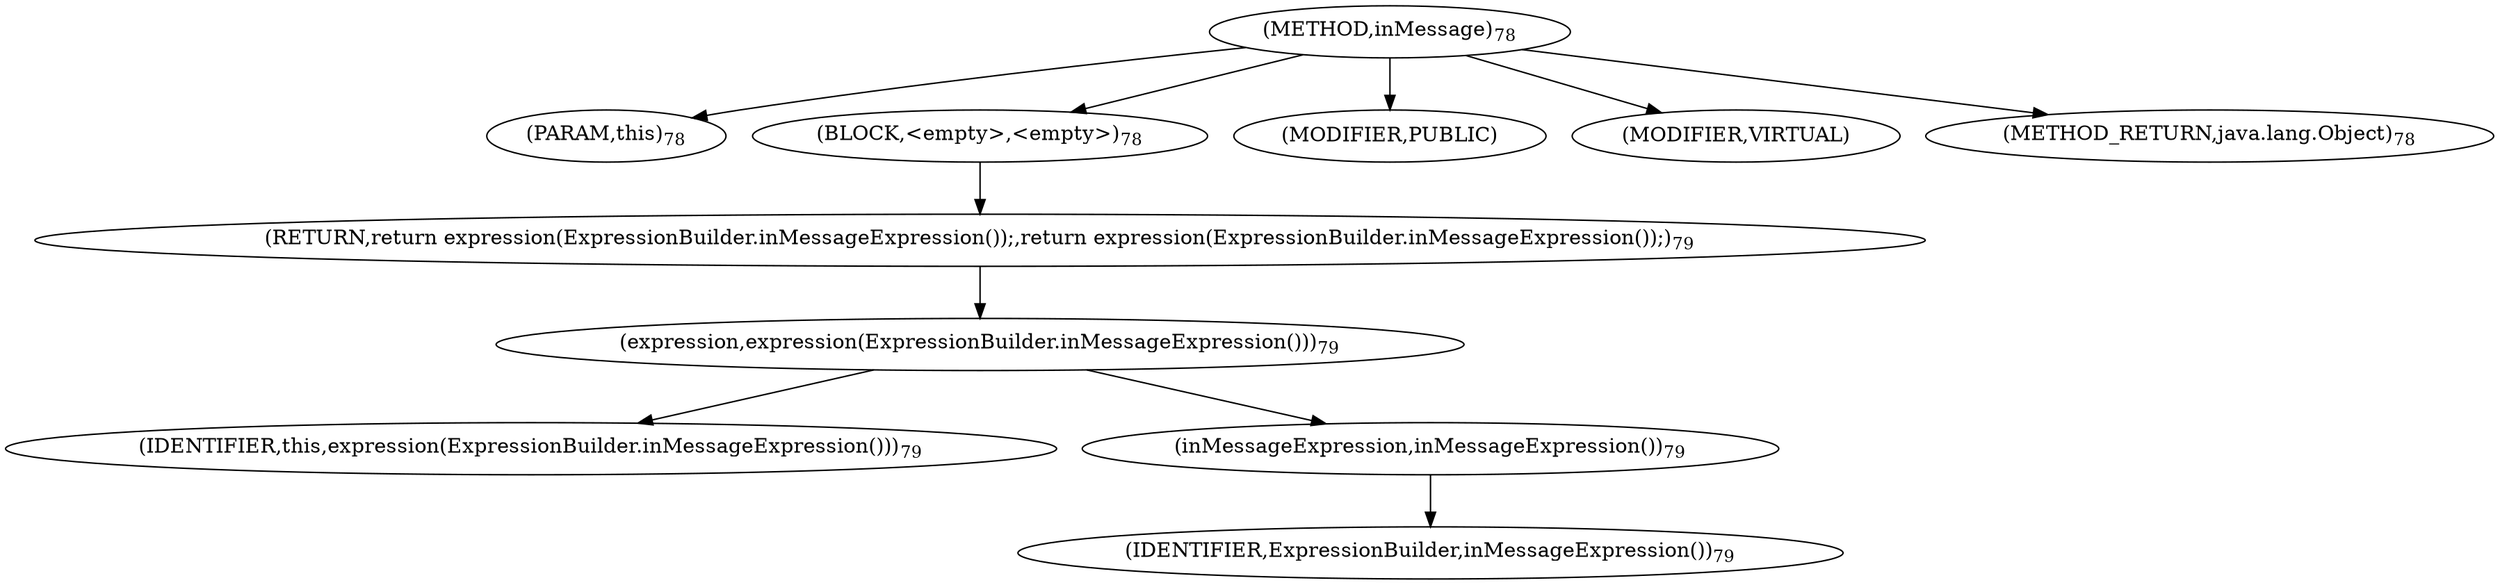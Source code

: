 digraph "inMessage" {  
"212" [label = <(METHOD,inMessage)<SUB>78</SUB>> ]
"14" [label = <(PARAM,this)<SUB>78</SUB>> ]
"213" [label = <(BLOCK,&lt;empty&gt;,&lt;empty&gt;)<SUB>78</SUB>> ]
"214" [label = <(RETURN,return expression(ExpressionBuilder.inMessageExpression());,return expression(ExpressionBuilder.inMessageExpression());)<SUB>79</SUB>> ]
"215" [label = <(expression,expression(ExpressionBuilder.inMessageExpression()))<SUB>79</SUB>> ]
"13" [label = <(IDENTIFIER,this,expression(ExpressionBuilder.inMessageExpression()))<SUB>79</SUB>> ]
"216" [label = <(inMessageExpression,inMessageExpression())<SUB>79</SUB>> ]
"217" [label = <(IDENTIFIER,ExpressionBuilder,inMessageExpression())<SUB>79</SUB>> ]
"218" [label = <(MODIFIER,PUBLIC)> ]
"219" [label = <(MODIFIER,VIRTUAL)> ]
"220" [label = <(METHOD_RETURN,java.lang.Object)<SUB>78</SUB>> ]
  "212" -> "14" 
  "212" -> "213" 
  "212" -> "218" 
  "212" -> "219" 
  "212" -> "220" 
  "213" -> "214" 
  "214" -> "215" 
  "215" -> "13" 
  "215" -> "216" 
  "216" -> "217" 
}
